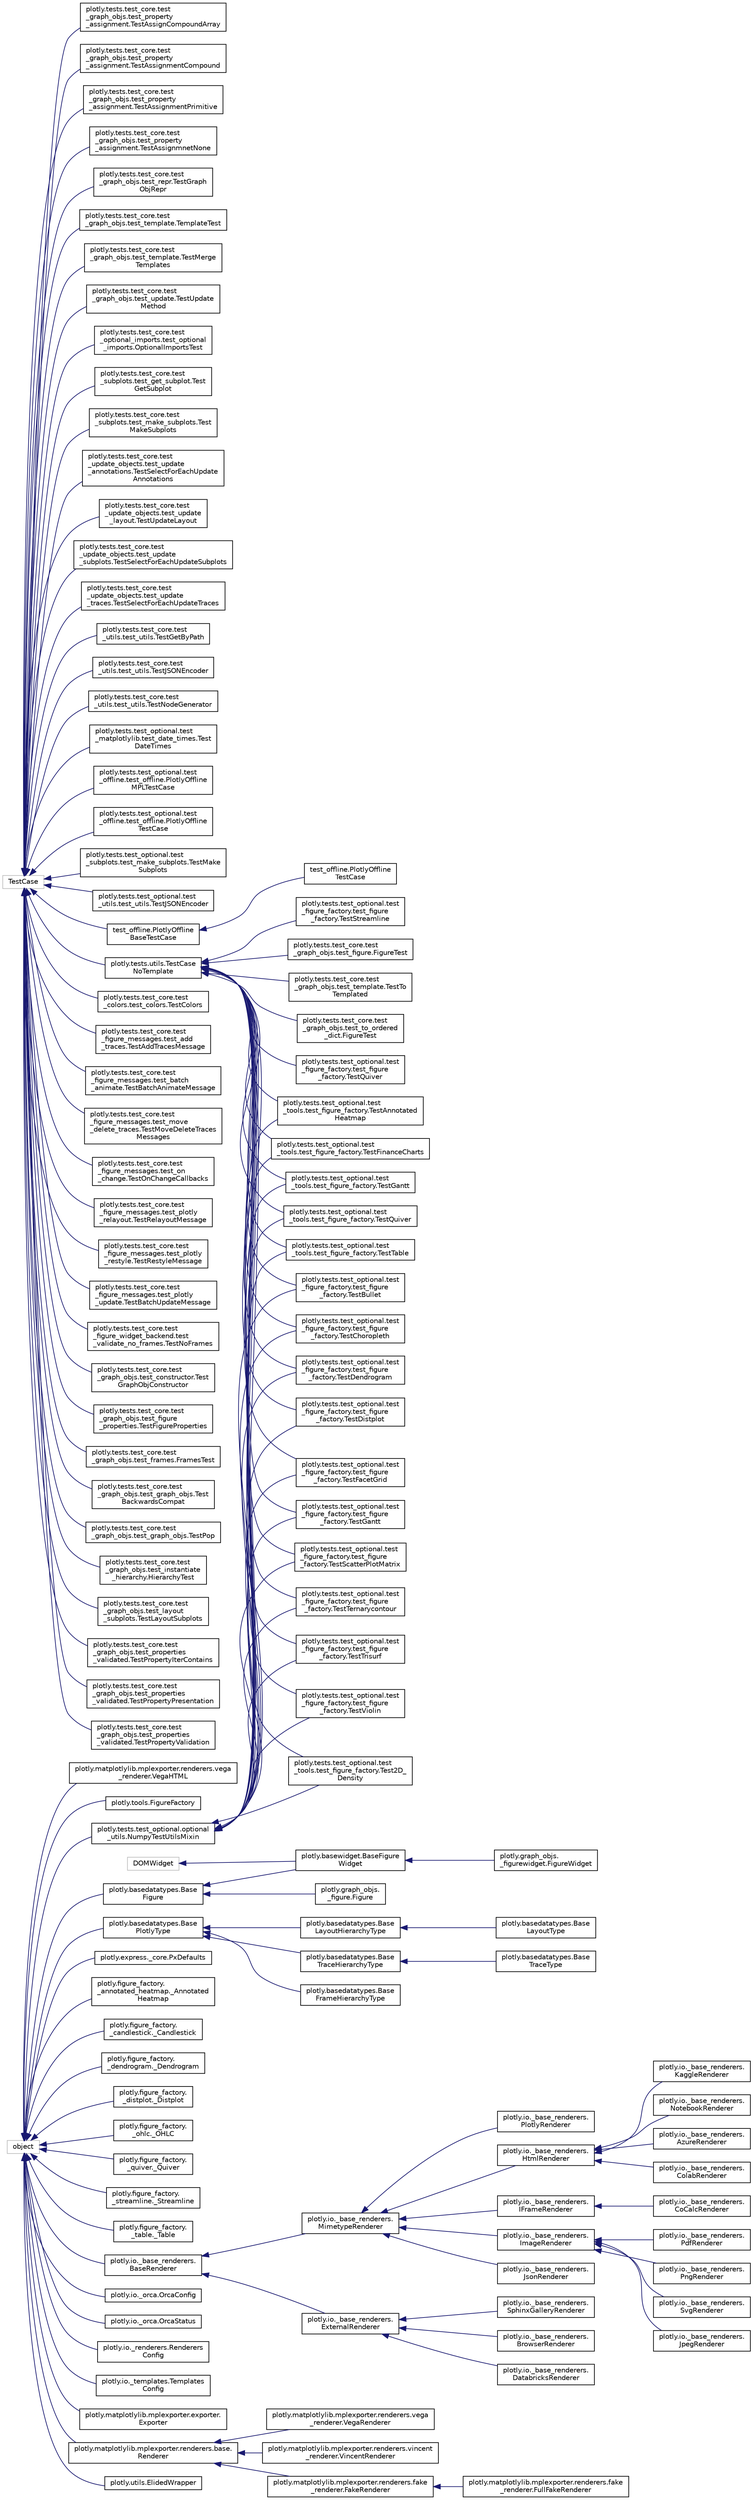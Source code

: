 digraph "Graphical Class Hierarchy"
{
 // LATEX_PDF_SIZE
  edge [fontname="Helvetica",fontsize="10",labelfontname="Helvetica",labelfontsize="10"];
  node [fontname="Helvetica",fontsize="10",shape=record];
  rankdir="LR";
  Node9003 [label="TestCase",height=0.2,width=0.4,color="grey75", fillcolor="white", style="filled",tooltip=" "];
  Node9003 -> Node9004 [dir="back",color="midnightblue",fontsize="10",style="solid",fontname="Helvetica"];
  Node9004 [label="plotly.tests.test_core.test\l_colors.test_colors.TestColors",height=0.2,width=0.4,color="black", fillcolor="white", style="filled",URL="$classplotly_1_1tests_1_1test__core_1_1test__colors_1_1test__colors_1_1_test_colors.html",tooltip=" "];
  Node9003 -> Node9005 [dir="back",color="midnightblue",fontsize="10",style="solid",fontname="Helvetica"];
  Node9005 [label="plotly.tests.test_core.test\l_figure_messages.test_add\l_traces.TestAddTracesMessage",height=0.2,width=0.4,color="black", fillcolor="white", style="filled",URL="$classplotly_1_1tests_1_1test__core_1_1test__figure__messages_1_1test__add__traces_1_1_test_add_traces_message.html",tooltip=" "];
  Node9003 -> Node9006 [dir="back",color="midnightblue",fontsize="10",style="solid",fontname="Helvetica"];
  Node9006 [label="plotly.tests.test_core.test\l_figure_messages.test_batch\l_animate.TestBatchAnimateMessage",height=0.2,width=0.4,color="black", fillcolor="white", style="filled",URL="$classplotly_1_1tests_1_1test__core_1_1test__figure__messages_1_1test__batch__animate_1_1_test_batch_animate_message.html",tooltip=" "];
  Node9003 -> Node9007 [dir="back",color="midnightblue",fontsize="10",style="solid",fontname="Helvetica"];
  Node9007 [label="plotly.tests.test_core.test\l_figure_messages.test_move\l_delete_traces.TestMoveDeleteTraces\lMessages",height=0.2,width=0.4,color="black", fillcolor="white", style="filled",URL="$classplotly_1_1tests_1_1test__core_1_1test__figure__messages_1_1test__move__delete__traces_1_1_test_move_delete_traces_messages.html",tooltip=" "];
  Node9003 -> Node9008 [dir="back",color="midnightblue",fontsize="10",style="solid",fontname="Helvetica"];
  Node9008 [label="plotly.tests.test_core.test\l_figure_messages.test_on\l_change.TestOnChangeCallbacks",height=0.2,width=0.4,color="black", fillcolor="white", style="filled",URL="$classplotly_1_1tests_1_1test__core_1_1test__figure__messages_1_1test__on__change_1_1_test_on_change_callbacks.html",tooltip=" "];
  Node9003 -> Node9009 [dir="back",color="midnightblue",fontsize="10",style="solid",fontname="Helvetica"];
  Node9009 [label="plotly.tests.test_core.test\l_figure_messages.test_plotly\l_relayout.TestRelayoutMessage",height=0.2,width=0.4,color="black", fillcolor="white", style="filled",URL="$classplotly_1_1tests_1_1test__core_1_1test__figure__messages_1_1test__plotly__relayout_1_1_test_relayout_message.html",tooltip=" "];
  Node9003 -> Node9010 [dir="back",color="midnightblue",fontsize="10",style="solid",fontname="Helvetica"];
  Node9010 [label="plotly.tests.test_core.test\l_figure_messages.test_plotly\l_restyle.TestRestyleMessage",height=0.2,width=0.4,color="black", fillcolor="white", style="filled",URL="$classplotly_1_1tests_1_1test__core_1_1test__figure__messages_1_1test__plotly__restyle_1_1_test_restyle_message.html",tooltip=" "];
  Node9003 -> Node9011 [dir="back",color="midnightblue",fontsize="10",style="solid",fontname="Helvetica"];
  Node9011 [label="plotly.tests.test_core.test\l_figure_messages.test_plotly\l_update.TestBatchUpdateMessage",height=0.2,width=0.4,color="black", fillcolor="white", style="filled",URL="$classplotly_1_1tests_1_1test__core_1_1test__figure__messages_1_1test__plotly__update_1_1_test_batch_update_message.html",tooltip=" "];
  Node9003 -> Node9012 [dir="back",color="midnightblue",fontsize="10",style="solid",fontname="Helvetica"];
  Node9012 [label="plotly.tests.test_core.test\l_figure_widget_backend.test\l_validate_no_frames.TestNoFrames",height=0.2,width=0.4,color="black", fillcolor="white", style="filled",URL="$classplotly_1_1tests_1_1test__core_1_1test__figure__widget__backend_1_1test__validate__no__frames_1_1_test_no_frames.html",tooltip=" "];
  Node9003 -> Node9013 [dir="back",color="midnightblue",fontsize="10",style="solid",fontname="Helvetica"];
  Node9013 [label="plotly.tests.test_core.test\l_graph_objs.test_constructor.Test\lGraphObjConstructor",height=0.2,width=0.4,color="black", fillcolor="white", style="filled",URL="$classplotly_1_1tests_1_1test__core_1_1test__graph__objs_1_1test__constructor_1_1_test_graph_obj_constructor.html",tooltip=" "];
  Node9003 -> Node9014 [dir="back",color="midnightblue",fontsize="10",style="solid",fontname="Helvetica"];
  Node9014 [label="plotly.tests.test_core.test\l_graph_objs.test_figure\l_properties.TestFigureProperties",height=0.2,width=0.4,color="black", fillcolor="white", style="filled",URL="$classplotly_1_1tests_1_1test__core_1_1test__graph__objs_1_1test__figure__properties_1_1_test_figure_properties.html",tooltip=" "];
  Node9003 -> Node9015 [dir="back",color="midnightblue",fontsize="10",style="solid",fontname="Helvetica"];
  Node9015 [label="plotly.tests.test_core.test\l_graph_objs.test_frames.FramesTest",height=0.2,width=0.4,color="black", fillcolor="white", style="filled",URL="$classplotly_1_1tests_1_1test__core_1_1test__graph__objs_1_1test__frames_1_1_frames_test.html",tooltip=" "];
  Node9003 -> Node9016 [dir="back",color="midnightblue",fontsize="10",style="solid",fontname="Helvetica"];
  Node9016 [label="plotly.tests.test_core.test\l_graph_objs.test_graph_objs.Test\lBackwardsCompat",height=0.2,width=0.4,color="black", fillcolor="white", style="filled",URL="$classplotly_1_1tests_1_1test__core_1_1test__graph__objs_1_1test__graph__objs_1_1_test_backwards_compat.html",tooltip=" "];
  Node9003 -> Node9017 [dir="back",color="midnightblue",fontsize="10",style="solid",fontname="Helvetica"];
  Node9017 [label="plotly.tests.test_core.test\l_graph_objs.test_graph_objs.TestPop",height=0.2,width=0.4,color="black", fillcolor="white", style="filled",URL="$classplotly_1_1tests_1_1test__core_1_1test__graph__objs_1_1test__graph__objs_1_1_test_pop.html",tooltip=" "];
  Node9003 -> Node9018 [dir="back",color="midnightblue",fontsize="10",style="solid",fontname="Helvetica"];
  Node9018 [label="plotly.tests.test_core.test\l_graph_objs.test_instantiate\l_hierarchy.HierarchyTest",height=0.2,width=0.4,color="black", fillcolor="white", style="filled",URL="$classplotly_1_1tests_1_1test__core_1_1test__graph__objs_1_1test__instantiate__hierarchy_1_1_hierarchy_test.html",tooltip=" "];
  Node9003 -> Node9019 [dir="back",color="midnightblue",fontsize="10",style="solid",fontname="Helvetica"];
  Node9019 [label="plotly.tests.test_core.test\l_graph_objs.test_layout\l_subplots.TestLayoutSubplots",height=0.2,width=0.4,color="black", fillcolor="white", style="filled",URL="$classplotly_1_1tests_1_1test__core_1_1test__graph__objs_1_1test__layout__subplots_1_1_test_layout_subplots.html",tooltip=" "];
  Node9003 -> Node9020 [dir="back",color="midnightblue",fontsize="10",style="solid",fontname="Helvetica"];
  Node9020 [label="plotly.tests.test_core.test\l_graph_objs.test_properties\l_validated.TestPropertyIterContains",height=0.2,width=0.4,color="black", fillcolor="white", style="filled",URL="$classplotly_1_1tests_1_1test__core_1_1test__graph__objs_1_1test__properties__validated_1_1_test_property_iter_contains.html",tooltip=" "];
  Node9003 -> Node9021 [dir="back",color="midnightblue",fontsize="10",style="solid",fontname="Helvetica"];
  Node9021 [label="plotly.tests.test_core.test\l_graph_objs.test_properties\l_validated.TestPropertyPresentation",height=0.2,width=0.4,color="black", fillcolor="white", style="filled",URL="$classplotly_1_1tests_1_1test__core_1_1test__graph__objs_1_1test__properties__validated_1_1_test_property_presentation.html",tooltip=" "];
  Node9003 -> Node9022 [dir="back",color="midnightblue",fontsize="10",style="solid",fontname="Helvetica"];
  Node9022 [label="plotly.tests.test_core.test\l_graph_objs.test_properties\l_validated.TestPropertyValidation",height=0.2,width=0.4,color="black", fillcolor="white", style="filled",URL="$classplotly_1_1tests_1_1test__core_1_1test__graph__objs_1_1test__properties__validated_1_1_test_property_validation.html",tooltip=" "];
  Node9003 -> Node9023 [dir="back",color="midnightblue",fontsize="10",style="solid",fontname="Helvetica"];
  Node9023 [label="plotly.tests.test_core.test\l_graph_objs.test_property\l_assignment.TestAssignCompoundArray",height=0.2,width=0.4,color="black", fillcolor="white", style="filled",URL="$classplotly_1_1tests_1_1test__core_1_1test__graph__objs_1_1test__property__assignment_1_1_test_assign_compound_array.html",tooltip=" "];
  Node9003 -> Node9024 [dir="back",color="midnightblue",fontsize="10",style="solid",fontname="Helvetica"];
  Node9024 [label="plotly.tests.test_core.test\l_graph_objs.test_property\l_assignment.TestAssignmentCompound",height=0.2,width=0.4,color="black", fillcolor="white", style="filled",URL="$classplotly_1_1tests_1_1test__core_1_1test__graph__objs_1_1test__property__assignment_1_1_test_assignment_compound.html",tooltip=" "];
  Node9003 -> Node9025 [dir="back",color="midnightblue",fontsize="10",style="solid",fontname="Helvetica"];
  Node9025 [label="plotly.tests.test_core.test\l_graph_objs.test_property\l_assignment.TestAssignmentPrimitive",height=0.2,width=0.4,color="black", fillcolor="white", style="filled",URL="$classplotly_1_1tests_1_1test__core_1_1test__graph__objs_1_1test__property__assignment_1_1_test_assignment_primitive.html",tooltip=" "];
  Node9003 -> Node9026 [dir="back",color="midnightblue",fontsize="10",style="solid",fontname="Helvetica"];
  Node9026 [label="plotly.tests.test_core.test\l_graph_objs.test_property\l_assignment.TestAssignmnetNone",height=0.2,width=0.4,color="black", fillcolor="white", style="filled",URL="$classplotly_1_1tests_1_1test__core_1_1test__graph__objs_1_1test__property__assignment_1_1_test_assignmnet_none.html",tooltip=" "];
  Node9003 -> Node9027 [dir="back",color="midnightblue",fontsize="10",style="solid",fontname="Helvetica"];
  Node9027 [label="plotly.tests.test_core.test\l_graph_objs.test_repr.TestGraph\lObjRepr",height=0.2,width=0.4,color="black", fillcolor="white", style="filled",URL="$classplotly_1_1tests_1_1test__core_1_1test__graph__objs_1_1test__repr_1_1_test_graph_obj_repr.html",tooltip=" "];
  Node9003 -> Node9028 [dir="back",color="midnightblue",fontsize="10",style="solid",fontname="Helvetica"];
  Node9028 [label="plotly.tests.test_core.test\l_graph_objs.test_template.TemplateTest",height=0.2,width=0.4,color="black", fillcolor="white", style="filled",URL="$classplotly_1_1tests_1_1test__core_1_1test__graph__objs_1_1test__template_1_1_template_test.html",tooltip=" "];
  Node9003 -> Node9029 [dir="back",color="midnightblue",fontsize="10",style="solid",fontname="Helvetica"];
  Node9029 [label="plotly.tests.test_core.test\l_graph_objs.test_template.TestMerge\lTemplates",height=0.2,width=0.4,color="black", fillcolor="white", style="filled",URL="$classplotly_1_1tests_1_1test__core_1_1test__graph__objs_1_1test__template_1_1_test_merge_templates.html",tooltip=" "];
  Node9003 -> Node9030 [dir="back",color="midnightblue",fontsize="10",style="solid",fontname="Helvetica"];
  Node9030 [label="plotly.tests.test_core.test\l_graph_objs.test_update.TestUpdate\lMethod",height=0.2,width=0.4,color="black", fillcolor="white", style="filled",URL="$classplotly_1_1tests_1_1test__core_1_1test__graph__objs_1_1test__update_1_1_test_update_method.html",tooltip=" "];
  Node9003 -> Node9031 [dir="back",color="midnightblue",fontsize="10",style="solid",fontname="Helvetica"];
  Node9031 [label="plotly.tests.test_core.test\l_optional_imports.test_optional\l_imports.OptionalImportsTest",height=0.2,width=0.4,color="black", fillcolor="white", style="filled",URL="$classplotly_1_1tests_1_1test__core_1_1test__optional__imports_1_1test__optional__imports_1_1_optional_imports_test.html",tooltip=" "];
  Node9003 -> Node9032 [dir="back",color="midnightblue",fontsize="10",style="solid",fontname="Helvetica"];
  Node9032 [label="plotly.tests.test_core.test\l_subplots.test_get_subplot.Test\lGetSubplot",height=0.2,width=0.4,color="black", fillcolor="white", style="filled",URL="$classplotly_1_1tests_1_1test__core_1_1test__subplots_1_1test__get__subplot_1_1_test_get_subplot.html",tooltip=" "];
  Node9003 -> Node9033 [dir="back",color="midnightblue",fontsize="10",style="solid",fontname="Helvetica"];
  Node9033 [label="plotly.tests.test_core.test\l_subplots.test_make_subplots.Test\lMakeSubplots",height=0.2,width=0.4,color="black", fillcolor="white", style="filled",URL="$classplotly_1_1tests_1_1test__core_1_1test__subplots_1_1test__make__subplots_1_1_test_make_subplots.html",tooltip=" "];
  Node9003 -> Node9034 [dir="back",color="midnightblue",fontsize="10",style="solid",fontname="Helvetica"];
  Node9034 [label="plotly.tests.test_core.test\l_update_objects.test_update\l_annotations.TestSelectForEachUpdate\lAnnotations",height=0.2,width=0.4,color="black", fillcolor="white", style="filled",URL="$classplotly_1_1tests_1_1test__core_1_1test__update__objects_1_1test__update__annotations_1_1_tes7de4ed26f31973d3b33739dedaf03c7d.html",tooltip=" "];
  Node9003 -> Node9035 [dir="back",color="midnightblue",fontsize="10",style="solid",fontname="Helvetica"];
  Node9035 [label="plotly.tests.test_core.test\l_update_objects.test_update\l_layout.TestUpdateLayout",height=0.2,width=0.4,color="black", fillcolor="white", style="filled",URL="$classplotly_1_1tests_1_1test__core_1_1test__update__objects_1_1test__update__layout_1_1_test_update_layout.html",tooltip=" "];
  Node9003 -> Node9036 [dir="back",color="midnightblue",fontsize="10",style="solid",fontname="Helvetica"];
  Node9036 [label="plotly.tests.test_core.test\l_update_objects.test_update\l_subplots.TestSelectForEachUpdateSubplots",height=0.2,width=0.4,color="black", fillcolor="white", style="filled",URL="$classplotly_1_1tests_1_1test__core_1_1test__update__objects_1_1test__update__subplots_1_1_test_select_for_each_update_subplots.html",tooltip=" "];
  Node9003 -> Node9037 [dir="back",color="midnightblue",fontsize="10",style="solid",fontname="Helvetica"];
  Node9037 [label="plotly.tests.test_core.test\l_update_objects.test_update\l_traces.TestSelectForEachUpdateTraces",height=0.2,width=0.4,color="black", fillcolor="white", style="filled",URL="$classplotly_1_1tests_1_1test__core_1_1test__update__objects_1_1test__update__traces_1_1_test_select_for_each_update_traces.html",tooltip=" "];
  Node9003 -> Node9038 [dir="back",color="midnightblue",fontsize="10",style="solid",fontname="Helvetica"];
  Node9038 [label="plotly.tests.test_core.test\l_utils.test_utils.TestGetByPath",height=0.2,width=0.4,color="black", fillcolor="white", style="filled",URL="$classplotly_1_1tests_1_1test__core_1_1test__utils_1_1test__utils_1_1_test_get_by_path.html",tooltip=" "];
  Node9003 -> Node9039 [dir="back",color="midnightblue",fontsize="10",style="solid",fontname="Helvetica"];
  Node9039 [label="plotly.tests.test_core.test\l_utils.test_utils.TestJSONEncoder",height=0.2,width=0.4,color="black", fillcolor="white", style="filled",URL="$classplotly_1_1tests_1_1test__core_1_1test__utils_1_1test__utils_1_1_test_j_s_o_n_encoder.html",tooltip=" "];
  Node9003 -> Node9040 [dir="back",color="midnightblue",fontsize="10",style="solid",fontname="Helvetica"];
  Node9040 [label="plotly.tests.test_core.test\l_utils.test_utils.TestNodeGenerator",height=0.2,width=0.4,color="black", fillcolor="white", style="filled",URL="$classplotly_1_1tests_1_1test__core_1_1test__utils_1_1test__utils_1_1_test_node_generator.html",tooltip=" "];
  Node9003 -> Node9041 [dir="back",color="midnightblue",fontsize="10",style="solid",fontname="Helvetica"];
  Node9041 [label="plotly.tests.test_optional.test\l_matplotlylib.test_date_times.Test\lDateTimes",height=0.2,width=0.4,color="black", fillcolor="white", style="filled",URL="$classplotly_1_1tests_1_1test__optional_1_1test__matplotlylib_1_1test__date__times_1_1_test_date_times.html",tooltip=" "];
  Node9003 -> Node9042 [dir="back",color="midnightblue",fontsize="10",style="solid",fontname="Helvetica"];
  Node9042 [label="plotly.tests.test_optional.test\l_offline.test_offline.PlotlyOffline\lMPLTestCase",height=0.2,width=0.4,color="black", fillcolor="white", style="filled",URL="$classplotly_1_1tests_1_1test__optional_1_1test__offline_1_1test__offline_1_1_plotly_offline_m_p_l_test_case.html",tooltip=" "];
  Node9003 -> Node9043 [dir="back",color="midnightblue",fontsize="10",style="solid",fontname="Helvetica"];
  Node9043 [label="plotly.tests.test_optional.test\l_offline.test_offline.PlotlyOffline\lTestCase",height=0.2,width=0.4,color="black", fillcolor="white", style="filled",URL="$classplotly_1_1tests_1_1test__optional_1_1test__offline_1_1test__offline_1_1_plotly_offline_test_case.html",tooltip=" "];
  Node9003 -> Node9044 [dir="back",color="midnightblue",fontsize="10",style="solid",fontname="Helvetica"];
  Node9044 [label="plotly.tests.test_optional.test\l_subplots.test_make_subplots.TestMake\lSubplots",height=0.2,width=0.4,color="black", fillcolor="white", style="filled",URL="$classplotly_1_1tests_1_1test__optional_1_1test__subplots_1_1test__make__subplots_1_1_test_make_subplots.html",tooltip=" "];
  Node9003 -> Node9045 [dir="back",color="midnightblue",fontsize="10",style="solid",fontname="Helvetica"];
  Node9045 [label="plotly.tests.test_optional.test\l_utils.test_utils.TestJSONEncoder",height=0.2,width=0.4,color="black", fillcolor="white", style="filled",URL="$classplotly_1_1tests_1_1test__optional_1_1test__utils_1_1test__utils_1_1_test_j_s_o_n_encoder.html",tooltip=" "];
  Node9003 -> Node9046 [dir="back",color="midnightblue",fontsize="10",style="solid",fontname="Helvetica"];
  Node9046 [label="plotly.tests.utils.TestCase\lNoTemplate",height=0.2,width=0.4,color="black", fillcolor="white", style="filled",URL="$classplotly_1_1tests_1_1utils_1_1_test_case_no_template.html",tooltip=" "];
  Node9046 -> Node9047 [dir="back",color="midnightblue",fontsize="10",style="solid",fontname="Helvetica"];
  Node9047 [label="plotly.tests.test_core.test\l_graph_objs.test_figure.FigureTest",height=0.2,width=0.4,color="black", fillcolor="white", style="filled",URL="$classplotly_1_1tests_1_1test__core_1_1test__graph__objs_1_1test__figure_1_1_figure_test.html",tooltip=" "];
  Node9046 -> Node9048 [dir="back",color="midnightblue",fontsize="10",style="solid",fontname="Helvetica"];
  Node9048 [label="plotly.tests.test_core.test\l_graph_objs.test_template.TestTo\lTemplated",height=0.2,width=0.4,color="black", fillcolor="white", style="filled",URL="$classplotly_1_1tests_1_1test__core_1_1test__graph__objs_1_1test__template_1_1_test_to_templated.html",tooltip=" "];
  Node9046 -> Node9049 [dir="back",color="midnightblue",fontsize="10",style="solid",fontname="Helvetica"];
  Node9049 [label="plotly.tests.test_core.test\l_graph_objs.test_to_ordered\l_dict.FigureTest",height=0.2,width=0.4,color="black", fillcolor="white", style="filled",URL="$classplotly_1_1tests_1_1test__core_1_1test__graph__objs_1_1test__to__ordered__dict_1_1_figure_test.html",tooltip=" "];
  Node9046 -> Node2332 [dir="back",color="midnightblue",fontsize="10",style="solid",fontname="Helvetica"];
  Node2332 [label="plotly.tests.test_optional.test\l_figure_factory.test_figure\l_factory.TestBullet",height=0.2,width=0.4,color="black", fillcolor="white", style="filled",URL="$classplotly_1_1tests_1_1test__optional_1_1test__figure__factory_1_1test__figure__factory_1_1_test_bullet.html",tooltip=" "];
  Node9046 -> Node2333 [dir="back",color="midnightblue",fontsize="10",style="solid",fontname="Helvetica"];
  Node2333 [label="plotly.tests.test_optional.test\l_figure_factory.test_figure\l_factory.TestChoropleth",height=0.2,width=0.4,color="black", fillcolor="white", style="filled",URL="$classplotly_1_1tests_1_1test__optional_1_1test__figure__factory_1_1test__figure__factory_1_1_test_choropleth.html",tooltip=" "];
  Node9046 -> Node2334 [dir="back",color="midnightblue",fontsize="10",style="solid",fontname="Helvetica"];
  Node2334 [label="plotly.tests.test_optional.test\l_figure_factory.test_figure\l_factory.TestDendrogram",height=0.2,width=0.4,color="black", fillcolor="white", style="filled",URL="$classplotly_1_1tests_1_1test__optional_1_1test__figure__factory_1_1test__figure__factory_1_1_test_dendrogram.html",tooltip=" "];
  Node9046 -> Node2335 [dir="back",color="midnightblue",fontsize="10",style="solid",fontname="Helvetica"];
  Node2335 [label="plotly.tests.test_optional.test\l_figure_factory.test_figure\l_factory.TestDistplot",height=0.2,width=0.4,color="black", fillcolor="white", style="filled",URL="$classplotly_1_1tests_1_1test__optional_1_1test__figure__factory_1_1test__figure__factory_1_1_test_distplot.html",tooltip=" "];
  Node9046 -> Node2336 [dir="back",color="midnightblue",fontsize="10",style="solid",fontname="Helvetica"];
  Node2336 [label="plotly.tests.test_optional.test\l_figure_factory.test_figure\l_factory.TestFacetGrid",height=0.2,width=0.4,color="black", fillcolor="white", style="filled",URL="$classplotly_1_1tests_1_1test__optional_1_1test__figure__factory_1_1test__figure__factory_1_1_test_facet_grid.html",tooltip=" "];
  Node9046 -> Node2337 [dir="back",color="midnightblue",fontsize="10",style="solid",fontname="Helvetica"];
  Node2337 [label="plotly.tests.test_optional.test\l_figure_factory.test_figure\l_factory.TestGantt",height=0.2,width=0.4,color="black", fillcolor="white", style="filled",URL="$classplotly_1_1tests_1_1test__optional_1_1test__figure__factory_1_1test__figure__factory_1_1_test_gantt.html",tooltip=" "];
  Node9046 -> Node9050 [dir="back",color="midnightblue",fontsize="10",style="solid",fontname="Helvetica"];
  Node9050 [label="plotly.tests.test_optional.test\l_figure_factory.test_figure\l_factory.TestQuiver",height=0.2,width=0.4,color="black", fillcolor="white", style="filled",URL="$classplotly_1_1tests_1_1test__optional_1_1test__figure__factory_1_1test__figure__factory_1_1_test_quiver.html",tooltip=" "];
  Node9046 -> Node2338 [dir="back",color="midnightblue",fontsize="10",style="solid",fontname="Helvetica"];
  Node2338 [label="plotly.tests.test_optional.test\l_figure_factory.test_figure\l_factory.TestScatterPlotMatrix",height=0.2,width=0.4,color="black", fillcolor="white", style="filled",URL="$classplotly_1_1tests_1_1test__optional_1_1test__figure__factory_1_1test__figure__factory_1_1_test_scatter_plot_matrix.html",tooltip=" "];
  Node9046 -> Node9051 [dir="back",color="midnightblue",fontsize="10",style="solid",fontname="Helvetica"];
  Node9051 [label="plotly.tests.test_optional.test\l_figure_factory.test_figure\l_factory.TestStreamline",height=0.2,width=0.4,color="black", fillcolor="white", style="filled",URL="$classplotly_1_1tests_1_1test__optional_1_1test__figure__factory_1_1test__figure__factory_1_1_test_streamline.html",tooltip=" "];
  Node9046 -> Node2339 [dir="back",color="midnightblue",fontsize="10",style="solid",fontname="Helvetica"];
  Node2339 [label="plotly.tests.test_optional.test\l_figure_factory.test_figure\l_factory.TestTernarycontour",height=0.2,width=0.4,color="black", fillcolor="white", style="filled",URL="$classplotly_1_1tests_1_1test__optional_1_1test__figure__factory_1_1test__figure__factory_1_1_test_ternarycontour.html",tooltip=" "];
  Node9046 -> Node2340 [dir="back",color="midnightblue",fontsize="10",style="solid",fontname="Helvetica"];
  Node2340 [label="plotly.tests.test_optional.test\l_figure_factory.test_figure\l_factory.TestTrisurf",height=0.2,width=0.4,color="black", fillcolor="white", style="filled",URL="$classplotly_1_1tests_1_1test__optional_1_1test__figure__factory_1_1test__figure__factory_1_1_test_trisurf.html",tooltip=" "];
  Node9046 -> Node2341 [dir="back",color="midnightblue",fontsize="10",style="solid",fontname="Helvetica"];
  Node2341 [label="plotly.tests.test_optional.test\l_figure_factory.test_figure\l_factory.TestViolin",height=0.2,width=0.4,color="black", fillcolor="white", style="filled",URL="$classplotly_1_1tests_1_1test__optional_1_1test__figure__factory_1_1test__figure__factory_1_1_test_violin.html",tooltip=" "];
  Node9046 -> Node2342 [dir="back",color="midnightblue",fontsize="10",style="solid",fontname="Helvetica"];
  Node2342 [label="plotly.tests.test_optional.test\l_tools.test_figure_factory.Test2D_\lDensity",height=0.2,width=0.4,color="black", fillcolor="white", style="filled",URL="$classplotly_1_1tests_1_1test__optional_1_1test__tools_1_1test__figure__factory_1_1_test2_d___density.html",tooltip=" "];
  Node9046 -> Node2343 [dir="back",color="midnightblue",fontsize="10",style="solid",fontname="Helvetica"];
  Node2343 [label="plotly.tests.test_optional.test\l_tools.test_figure_factory.TestAnnotated\lHeatmap",height=0.2,width=0.4,color="black", fillcolor="white", style="filled",URL="$classplotly_1_1tests_1_1test__optional_1_1test__tools_1_1test__figure__factory_1_1_test_annotated_heatmap.html",tooltip=" "];
  Node9046 -> Node2344 [dir="back",color="midnightblue",fontsize="10",style="solid",fontname="Helvetica"];
  Node2344 [label="plotly.tests.test_optional.test\l_tools.test_figure_factory.TestFinanceCharts",height=0.2,width=0.4,color="black", fillcolor="white", style="filled",URL="$classplotly_1_1tests_1_1test__optional_1_1test__tools_1_1test__figure__factory_1_1_test_finance_charts.html",tooltip=" "];
  Node9046 -> Node2345 [dir="back",color="midnightblue",fontsize="10",style="solid",fontname="Helvetica"];
  Node2345 [label="plotly.tests.test_optional.test\l_tools.test_figure_factory.TestGantt",height=0.2,width=0.4,color="black", fillcolor="white", style="filled",URL="$classplotly_1_1tests_1_1test__optional_1_1test__tools_1_1test__figure__factory_1_1_test_gantt.html",tooltip=" "];
  Node9046 -> Node2346 [dir="back",color="midnightblue",fontsize="10",style="solid",fontname="Helvetica"];
  Node2346 [label="plotly.tests.test_optional.test\l_tools.test_figure_factory.TestQuiver",height=0.2,width=0.4,color="black", fillcolor="white", style="filled",URL="$classplotly_1_1tests_1_1test__optional_1_1test__tools_1_1test__figure__factory_1_1_test_quiver.html",tooltip=" "];
  Node9046 -> Node2347 [dir="back",color="midnightblue",fontsize="10",style="solid",fontname="Helvetica"];
  Node2347 [label="plotly.tests.test_optional.test\l_tools.test_figure_factory.TestTable",height=0.2,width=0.4,color="black", fillcolor="white", style="filled",URL="$classplotly_1_1tests_1_1test__optional_1_1test__tools_1_1test__figure__factory_1_1_test_table.html",tooltip=" "];
  Node9003 -> Node9052 [dir="back",color="midnightblue",fontsize="10",style="solid",fontname="Helvetica"];
  Node9052 [label="test_offline.PlotlyOffline\lBaseTestCase",height=0.2,width=0.4,color="black", fillcolor="white", style="filled",URL="$classtest__offline_1_1_plotly_offline_base_test_case.html",tooltip=" "];
  Node9052 -> Node9053 [dir="back",color="midnightblue",fontsize="10",style="solid",fontname="Helvetica"];
  Node9053 [label="test_offline.PlotlyOffline\lTestCase",height=0.2,width=0.4,color="black", fillcolor="white", style="filled",URL="$classtest__offline_1_1_plotly_offline_test_case.html",tooltip=" "];
  Node5063 [label="DOMWidget",height=0.2,width=0.4,color="grey75", fillcolor="white", style="filled",tooltip=" "];
  Node5063 -> Node1 [dir="back",color="midnightblue",fontsize="10",style="solid",fontname="Helvetica"];
  Node1 [label="plotly.basewidget.BaseFigure\lWidget",height=0.2,width=0.4,color="black", fillcolor="white", style="filled",URL="$classplotly_1_1basewidget_1_1_base_figure_widget.html",tooltip=" "];
  Node1 -> Node2 [dir="back",color="midnightblue",fontsize="10",style="solid",fontname="Helvetica"];
  Node2 [label="plotly.graph_objs.\l_figurewidget.FigureWidget",height=0.2,width=0.4,color="black", fillcolor="white", style="filled",URL="$classplotly_1_1graph__objs_1_1__figurewidget_1_1_figure_widget.html",tooltip=" "];
  Node2280 [label="object",height=0.2,width=0.4,color="grey75", fillcolor="white", style="filled",tooltip=" "];
  Node2280 -> Node0 [dir="back",color="midnightblue",fontsize="10",style="solid",fontname="Helvetica"];
  Node0 [label="plotly.basedatatypes.Base\lFigure",height=0.2,width=0.4,color="black", fillcolor="white", style="filled",URL="$classplotly_1_1basedatatypes_1_1_base_figure.html",tooltip=" "];
  Node0 -> Node1 [dir="back",color="midnightblue",fontsize="10",style="solid",fontname="Helvetica"];
  Node0 -> Node3 [dir="back",color="midnightblue",fontsize="10",style="solid",fontname="Helvetica"];
  Node3 [label="plotly.graph_objs.\l_figure.Figure",height=0.2,width=0.4,color="black", fillcolor="white", style="filled",URL="$classplotly_1_1graph__objs_1_1__figure_1_1_figure.html",tooltip=" "];
  Node2280 -> Node2285 [dir="back",color="midnightblue",fontsize="10",style="solid",fontname="Helvetica"];
  Node2285 [label="plotly.basedatatypes.Base\lPlotlyType",height=0.2,width=0.4,color="black", fillcolor="white", style="filled",URL="$classplotly_1_1basedatatypes_1_1_base_plotly_type.html",tooltip=" "];
  Node2285 -> Node2286 [dir="back",color="midnightblue",fontsize="10",style="solid",fontname="Helvetica"];
  Node2286 [label="plotly.basedatatypes.Base\lFrameHierarchyType",height=0.2,width=0.4,color="black", fillcolor="white", style="filled",URL="$classplotly_1_1basedatatypes_1_1_base_frame_hierarchy_type.html",tooltip=" "];
  Node2285 -> Node2287 [dir="back",color="midnightblue",fontsize="10",style="solid",fontname="Helvetica"];
  Node2287 [label="plotly.basedatatypes.Base\lLayoutHierarchyType",height=0.2,width=0.4,color="black", fillcolor="white", style="filled",URL="$classplotly_1_1basedatatypes_1_1_base_layout_hierarchy_type.html",tooltip=" "];
  Node2287 -> Node2288 [dir="back",color="midnightblue",fontsize="10",style="solid",fontname="Helvetica"];
  Node2288 [label="plotly.basedatatypes.Base\lLayoutType",height=0.2,width=0.4,color="black", fillcolor="white", style="filled",URL="$classplotly_1_1basedatatypes_1_1_base_layout_type.html",tooltip=" "];
  Node2285 -> Node2289 [dir="back",color="midnightblue",fontsize="10",style="solid",fontname="Helvetica"];
  Node2289 [label="plotly.basedatatypes.Base\lTraceHierarchyType",height=0.2,width=0.4,color="black", fillcolor="white", style="filled",URL="$classplotly_1_1basedatatypes_1_1_base_trace_hierarchy_type.html",tooltip=" "];
  Node2289 -> Node2290 [dir="back",color="midnightblue",fontsize="10",style="solid",fontname="Helvetica"];
  Node2290 [label="plotly.basedatatypes.Base\lTraceType",height=0.2,width=0.4,color="black", fillcolor="white", style="filled",URL="$classplotly_1_1basedatatypes_1_1_base_trace_type.html",tooltip=" "];
  Node2280 -> Node2291 [dir="back",color="midnightblue",fontsize="10",style="solid",fontname="Helvetica"];
  Node2291 [label="plotly.express._core.PxDefaults",height=0.2,width=0.4,color="black", fillcolor="white", style="filled",URL="$classplotly_1_1express_1_1__core_1_1_px_defaults.html",tooltip=" "];
  Node2280 -> Node2292 [dir="back",color="midnightblue",fontsize="10",style="solid",fontname="Helvetica"];
  Node2292 [label="plotly.figure_factory.\l_annotated_heatmap._Annotated\lHeatmap",height=0.2,width=0.4,color="black", fillcolor="white", style="filled",URL="$classplotly_1_1figure__factory_1_1__annotated__heatmap_1_1___annotated_heatmap.html",tooltip=" "];
  Node2280 -> Node2293 [dir="back",color="midnightblue",fontsize="10",style="solid",fontname="Helvetica"];
  Node2293 [label="plotly.figure_factory.\l_candlestick._Candlestick",height=0.2,width=0.4,color="black", fillcolor="white", style="filled",URL="$classplotly_1_1figure__factory_1_1__candlestick_1_1___candlestick.html",tooltip=" "];
  Node2280 -> Node2294 [dir="back",color="midnightblue",fontsize="10",style="solid",fontname="Helvetica"];
  Node2294 [label="plotly.figure_factory.\l_dendrogram._Dendrogram",height=0.2,width=0.4,color="black", fillcolor="white", style="filled",URL="$classplotly_1_1figure__factory_1_1__dendrogram_1_1___dendrogram.html",tooltip=" "];
  Node2280 -> Node2295 [dir="back",color="midnightblue",fontsize="10",style="solid",fontname="Helvetica"];
  Node2295 [label="plotly.figure_factory.\l_distplot._Distplot",height=0.2,width=0.4,color="black", fillcolor="white", style="filled",URL="$classplotly_1_1figure__factory_1_1__distplot_1_1___distplot.html",tooltip=" "];
  Node2280 -> Node2296 [dir="back",color="midnightblue",fontsize="10",style="solid",fontname="Helvetica"];
  Node2296 [label="plotly.figure_factory.\l_ohlc._OHLC",height=0.2,width=0.4,color="black", fillcolor="white", style="filled",URL="$classplotly_1_1figure__factory_1_1__ohlc_1_1___o_h_l_c.html",tooltip=" "];
  Node2280 -> Node2297 [dir="back",color="midnightblue",fontsize="10",style="solid",fontname="Helvetica"];
  Node2297 [label="plotly.figure_factory.\l_quiver._Quiver",height=0.2,width=0.4,color="black", fillcolor="white", style="filled",URL="$classplotly_1_1figure__factory_1_1__quiver_1_1___quiver.html",tooltip=" "];
  Node2280 -> Node2298 [dir="back",color="midnightblue",fontsize="10",style="solid",fontname="Helvetica"];
  Node2298 [label="plotly.figure_factory.\l_streamline._Streamline",height=0.2,width=0.4,color="black", fillcolor="white", style="filled",URL="$classplotly_1_1figure__factory_1_1__streamline_1_1___streamline.html",tooltip=" "];
  Node2280 -> Node2299 [dir="back",color="midnightblue",fontsize="10",style="solid",fontname="Helvetica"];
  Node2299 [label="plotly.figure_factory.\l_table._Table",height=0.2,width=0.4,color="black", fillcolor="white", style="filled",URL="$classplotly_1_1figure__factory_1_1__table_1_1___table.html",tooltip=" "];
  Node2280 -> Node2300 [dir="back",color="midnightblue",fontsize="10",style="solid",fontname="Helvetica"];
  Node2300 [label="plotly.io._base_renderers.\lBaseRenderer",height=0.2,width=0.4,color="black", fillcolor="white", style="filled",URL="$classplotly_1_1io_1_1__base__renderers_1_1_base_renderer.html",tooltip=" "];
  Node2300 -> Node2301 [dir="back",color="midnightblue",fontsize="10",style="solid",fontname="Helvetica"];
  Node2301 [label="plotly.io._base_renderers.\lExternalRenderer",height=0.2,width=0.4,color="black", fillcolor="white", style="filled",URL="$classplotly_1_1io_1_1__base__renderers_1_1_external_renderer.html",tooltip=" "];
  Node2301 -> Node2302 [dir="back",color="midnightblue",fontsize="10",style="solid",fontname="Helvetica"];
  Node2302 [label="plotly.io._base_renderers.\lBrowserRenderer",height=0.2,width=0.4,color="black", fillcolor="white", style="filled",URL="$classplotly_1_1io_1_1__base__renderers_1_1_browser_renderer.html",tooltip=" "];
  Node2301 -> Node2303 [dir="back",color="midnightblue",fontsize="10",style="solid",fontname="Helvetica"];
  Node2303 [label="plotly.io._base_renderers.\lDatabricksRenderer",height=0.2,width=0.4,color="black", fillcolor="white", style="filled",URL="$classplotly_1_1io_1_1__base__renderers_1_1_databricks_renderer.html",tooltip=" "];
  Node2301 -> Node2304 [dir="back",color="midnightblue",fontsize="10",style="solid",fontname="Helvetica"];
  Node2304 [label="plotly.io._base_renderers.\lSphinxGalleryRenderer",height=0.2,width=0.4,color="black", fillcolor="white", style="filled",URL="$classplotly_1_1io_1_1__base__renderers_1_1_sphinx_gallery_renderer.html",tooltip=" "];
  Node2300 -> Node2305 [dir="back",color="midnightblue",fontsize="10",style="solid",fontname="Helvetica"];
  Node2305 [label="plotly.io._base_renderers.\lMimetypeRenderer",height=0.2,width=0.4,color="black", fillcolor="white", style="filled",URL="$classplotly_1_1io_1_1__base__renderers_1_1_mimetype_renderer.html",tooltip=" "];
  Node2305 -> Node2306 [dir="back",color="midnightblue",fontsize="10",style="solid",fontname="Helvetica"];
  Node2306 [label="plotly.io._base_renderers.\lHtmlRenderer",height=0.2,width=0.4,color="black", fillcolor="white", style="filled",URL="$classplotly_1_1io_1_1__base__renderers_1_1_html_renderer.html",tooltip=" "];
  Node2306 -> Node2307 [dir="back",color="midnightblue",fontsize="10",style="solid",fontname="Helvetica"];
  Node2307 [label="plotly.io._base_renderers.\lAzureRenderer",height=0.2,width=0.4,color="black", fillcolor="white", style="filled",URL="$classplotly_1_1io_1_1__base__renderers_1_1_azure_renderer.html",tooltip=" "];
  Node2306 -> Node2308 [dir="back",color="midnightblue",fontsize="10",style="solid",fontname="Helvetica"];
  Node2308 [label="plotly.io._base_renderers.\lColabRenderer",height=0.2,width=0.4,color="black", fillcolor="white", style="filled",URL="$classplotly_1_1io_1_1__base__renderers_1_1_colab_renderer.html",tooltip=" "];
  Node2306 -> Node2309 [dir="back",color="midnightblue",fontsize="10",style="solid",fontname="Helvetica"];
  Node2309 [label="plotly.io._base_renderers.\lKaggleRenderer",height=0.2,width=0.4,color="black", fillcolor="white", style="filled",URL="$classplotly_1_1io_1_1__base__renderers_1_1_kaggle_renderer.html",tooltip=" "];
  Node2306 -> Node2310 [dir="back",color="midnightblue",fontsize="10",style="solid",fontname="Helvetica"];
  Node2310 [label="plotly.io._base_renderers.\lNotebookRenderer",height=0.2,width=0.4,color="black", fillcolor="white", style="filled",URL="$classplotly_1_1io_1_1__base__renderers_1_1_notebook_renderer.html",tooltip=" "];
  Node2305 -> Node2311 [dir="back",color="midnightblue",fontsize="10",style="solid",fontname="Helvetica"];
  Node2311 [label="plotly.io._base_renderers.\lIFrameRenderer",height=0.2,width=0.4,color="black", fillcolor="white", style="filled",URL="$classplotly_1_1io_1_1__base__renderers_1_1_i_frame_renderer.html",tooltip=" "];
  Node2311 -> Node2312 [dir="back",color="midnightblue",fontsize="10",style="solid",fontname="Helvetica"];
  Node2312 [label="plotly.io._base_renderers.\lCoCalcRenderer",height=0.2,width=0.4,color="black", fillcolor="white", style="filled",URL="$classplotly_1_1io_1_1__base__renderers_1_1_co_calc_renderer.html",tooltip=" "];
  Node2305 -> Node2313 [dir="back",color="midnightblue",fontsize="10",style="solid",fontname="Helvetica"];
  Node2313 [label="plotly.io._base_renderers.\lImageRenderer",height=0.2,width=0.4,color="black", fillcolor="white", style="filled",URL="$classplotly_1_1io_1_1__base__renderers_1_1_image_renderer.html",tooltip=" "];
  Node2313 -> Node2314 [dir="back",color="midnightblue",fontsize="10",style="solid",fontname="Helvetica"];
  Node2314 [label="plotly.io._base_renderers.\lJpegRenderer",height=0.2,width=0.4,color="black", fillcolor="white", style="filled",URL="$classplotly_1_1io_1_1__base__renderers_1_1_jpeg_renderer.html",tooltip=" "];
  Node2313 -> Node2315 [dir="back",color="midnightblue",fontsize="10",style="solid",fontname="Helvetica"];
  Node2315 [label="plotly.io._base_renderers.\lPdfRenderer",height=0.2,width=0.4,color="black", fillcolor="white", style="filled",URL="$classplotly_1_1io_1_1__base__renderers_1_1_pdf_renderer.html",tooltip=" "];
  Node2313 -> Node2316 [dir="back",color="midnightblue",fontsize="10",style="solid",fontname="Helvetica"];
  Node2316 [label="plotly.io._base_renderers.\lPngRenderer",height=0.2,width=0.4,color="black", fillcolor="white", style="filled",URL="$classplotly_1_1io_1_1__base__renderers_1_1_png_renderer.html",tooltip=" "];
  Node2313 -> Node2317 [dir="back",color="midnightblue",fontsize="10",style="solid",fontname="Helvetica"];
  Node2317 [label="plotly.io._base_renderers.\lSvgRenderer",height=0.2,width=0.4,color="black", fillcolor="white", style="filled",URL="$classplotly_1_1io_1_1__base__renderers_1_1_svg_renderer.html",tooltip=" "];
  Node2305 -> Node2318 [dir="back",color="midnightblue",fontsize="10",style="solid",fontname="Helvetica"];
  Node2318 [label="plotly.io._base_renderers.\lJsonRenderer",height=0.2,width=0.4,color="black", fillcolor="white", style="filled",URL="$classplotly_1_1io_1_1__base__renderers_1_1_json_renderer.html",tooltip=" "];
  Node2305 -> Node2319 [dir="back",color="midnightblue",fontsize="10",style="solid",fontname="Helvetica"];
  Node2319 [label="plotly.io._base_renderers.\lPlotlyRenderer",height=0.2,width=0.4,color="black", fillcolor="white", style="filled",URL="$classplotly_1_1io_1_1__base__renderers_1_1_plotly_renderer.html",tooltip=" "];
  Node2280 -> Node2320 [dir="back",color="midnightblue",fontsize="10",style="solid",fontname="Helvetica"];
  Node2320 [label="plotly.io._orca.OrcaConfig",height=0.2,width=0.4,color="black", fillcolor="white", style="filled",URL="$classplotly_1_1io_1_1__orca_1_1_orca_config.html",tooltip=" "];
  Node2280 -> Node2321 [dir="back",color="midnightblue",fontsize="10",style="solid",fontname="Helvetica"];
  Node2321 [label="plotly.io._orca.OrcaStatus",height=0.2,width=0.4,color="black", fillcolor="white", style="filled",URL="$classplotly_1_1io_1_1__orca_1_1_orca_status.html",tooltip=" "];
  Node2280 -> Node2322 [dir="back",color="midnightblue",fontsize="10",style="solid",fontname="Helvetica"];
  Node2322 [label="plotly.io._renderers.Renderers\lConfig",height=0.2,width=0.4,color="black", fillcolor="white", style="filled",URL="$classplotly_1_1io_1_1__renderers_1_1_renderers_config.html",tooltip=" "];
  Node2280 -> Node2323 [dir="back",color="midnightblue",fontsize="10",style="solid",fontname="Helvetica"];
  Node2323 [label="plotly.io._templates.Templates\lConfig",height=0.2,width=0.4,color="black", fillcolor="white", style="filled",URL="$classplotly_1_1io_1_1__templates_1_1_templates_config.html",tooltip=" "];
  Node2280 -> Node2324 [dir="back",color="midnightblue",fontsize="10",style="solid",fontname="Helvetica"];
  Node2324 [label="plotly.matplotlylib.mplexporter.exporter.\lExporter",height=0.2,width=0.4,color="black", fillcolor="white", style="filled",URL="$classplotly_1_1matplotlylib_1_1mplexporter_1_1exporter_1_1_exporter.html",tooltip=" "];
  Node2280 -> Node2325 [dir="back",color="midnightblue",fontsize="10",style="solid",fontname="Helvetica"];
  Node2325 [label="plotly.matplotlylib.mplexporter.renderers.base.\lRenderer",height=0.2,width=0.4,color="black", fillcolor="white", style="filled",URL="$classplotly_1_1matplotlylib_1_1mplexporter_1_1renderers_1_1base_1_1_renderer.html",tooltip=" "];
  Node2325 -> Node2326 [dir="back",color="midnightblue",fontsize="10",style="solid",fontname="Helvetica"];
  Node2326 [label="plotly.matplotlylib.mplexporter.renderers.fake\l_renderer.FakeRenderer",height=0.2,width=0.4,color="black", fillcolor="white", style="filled",URL="$classplotly_1_1matplotlylib_1_1mplexporter_1_1renderers_1_1fake__renderer_1_1_fake_renderer.html",tooltip=" "];
  Node2326 -> Node2327 [dir="back",color="midnightblue",fontsize="10",style="solid",fontname="Helvetica"];
  Node2327 [label="plotly.matplotlylib.mplexporter.renderers.fake\l_renderer.FullFakeRenderer",height=0.2,width=0.4,color="black", fillcolor="white", style="filled",URL="$classplotly_1_1matplotlylib_1_1mplexporter_1_1renderers_1_1fake__renderer_1_1_full_fake_renderer.html",tooltip=" "];
  Node2325 -> Node2328 [dir="back",color="midnightblue",fontsize="10",style="solid",fontname="Helvetica"];
  Node2328 [label="plotly.matplotlylib.mplexporter.renderers.vega\l_renderer.VegaRenderer",height=0.2,width=0.4,color="black", fillcolor="white", style="filled",URL="$classplotly_1_1matplotlylib_1_1mplexporter_1_1renderers_1_1vega__renderer_1_1_vega_renderer.html",tooltip=" "];
  Node2325 -> Node2329 [dir="back",color="midnightblue",fontsize="10",style="solid",fontname="Helvetica"];
  Node2329 [label="plotly.matplotlylib.mplexporter.renderers.vincent\l_renderer.VincentRenderer",height=0.2,width=0.4,color="black", fillcolor="white", style="filled",URL="$classplotly_1_1matplotlylib_1_1mplexporter_1_1renderers_1_1vincent__renderer_1_1_vincent_renderer.html",tooltip=" "];
  Node2280 -> Node2330 [dir="back",color="midnightblue",fontsize="10",style="solid",fontname="Helvetica"];
  Node2330 [label="plotly.matplotlylib.mplexporter.renderers.vega\l_renderer.VegaHTML",height=0.2,width=0.4,color="black", fillcolor="white", style="filled",URL="$classplotly_1_1matplotlylib_1_1mplexporter_1_1renderers_1_1vega__renderer_1_1_vega_h_t_m_l.html",tooltip=" "];
  Node2280 -> Node2331 [dir="back",color="midnightblue",fontsize="10",style="solid",fontname="Helvetica"];
  Node2331 [label="plotly.tests.test_optional.optional\l_utils.NumpyTestUtilsMixin",height=0.2,width=0.4,color="black", fillcolor="white", style="filled",URL="$classplotly_1_1tests_1_1test__optional_1_1optional__utils_1_1_numpy_test_utils_mixin.html",tooltip=" "];
  Node2331 -> Node2332 [dir="back",color="midnightblue",fontsize="10",style="solid",fontname="Helvetica"];
  Node2331 -> Node2333 [dir="back",color="midnightblue",fontsize="10",style="solid",fontname="Helvetica"];
  Node2331 -> Node2334 [dir="back",color="midnightblue",fontsize="10",style="solid",fontname="Helvetica"];
  Node2331 -> Node2335 [dir="back",color="midnightblue",fontsize="10",style="solid",fontname="Helvetica"];
  Node2331 -> Node2336 [dir="back",color="midnightblue",fontsize="10",style="solid",fontname="Helvetica"];
  Node2331 -> Node2337 [dir="back",color="midnightblue",fontsize="10",style="solid",fontname="Helvetica"];
  Node2331 -> Node2338 [dir="back",color="midnightblue",fontsize="10",style="solid",fontname="Helvetica"];
  Node2331 -> Node2339 [dir="back",color="midnightblue",fontsize="10",style="solid",fontname="Helvetica"];
  Node2331 -> Node2340 [dir="back",color="midnightblue",fontsize="10",style="solid",fontname="Helvetica"];
  Node2331 -> Node2341 [dir="back",color="midnightblue",fontsize="10",style="solid",fontname="Helvetica"];
  Node2331 -> Node2342 [dir="back",color="midnightblue",fontsize="10",style="solid",fontname="Helvetica"];
  Node2331 -> Node2343 [dir="back",color="midnightblue",fontsize="10",style="solid",fontname="Helvetica"];
  Node2331 -> Node2344 [dir="back",color="midnightblue",fontsize="10",style="solid",fontname="Helvetica"];
  Node2331 -> Node2345 [dir="back",color="midnightblue",fontsize="10",style="solid",fontname="Helvetica"];
  Node2331 -> Node2346 [dir="back",color="midnightblue",fontsize="10",style="solid",fontname="Helvetica"];
  Node2331 -> Node2347 [dir="back",color="midnightblue",fontsize="10",style="solid",fontname="Helvetica"];
  Node2280 -> Node2348 [dir="back",color="midnightblue",fontsize="10",style="solid",fontname="Helvetica"];
  Node2348 [label="plotly.tools.FigureFactory",height=0.2,width=0.4,color="black", fillcolor="white", style="filled",URL="$classplotly_1_1tools_1_1_figure_factory.html",tooltip=" "];
  Node2280 -> Node2349 [dir="back",color="midnightblue",fontsize="10",style="solid",fontname="Helvetica"];
  Node2349 [label="plotly.utils.ElidedWrapper",height=0.2,width=0.4,color="black", fillcolor="white", style="filled",URL="$classplotly_1_1utils_1_1_elided_wrapper.html",tooltip=" "];
}
